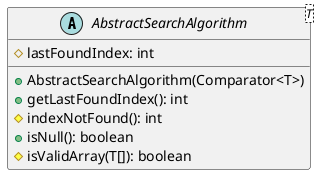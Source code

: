 @startuml

    abstract class AbstractSearchAlgorithm<T> {
        #lastFoundIndex: int
        +AbstractSearchAlgorithm(Comparator<T>)
        +getLastFoundIndex(): int
        #indexNotFound(): int
        +isNull(): boolean
        #isValidArray(T[]): boolean
    }

@enduml
